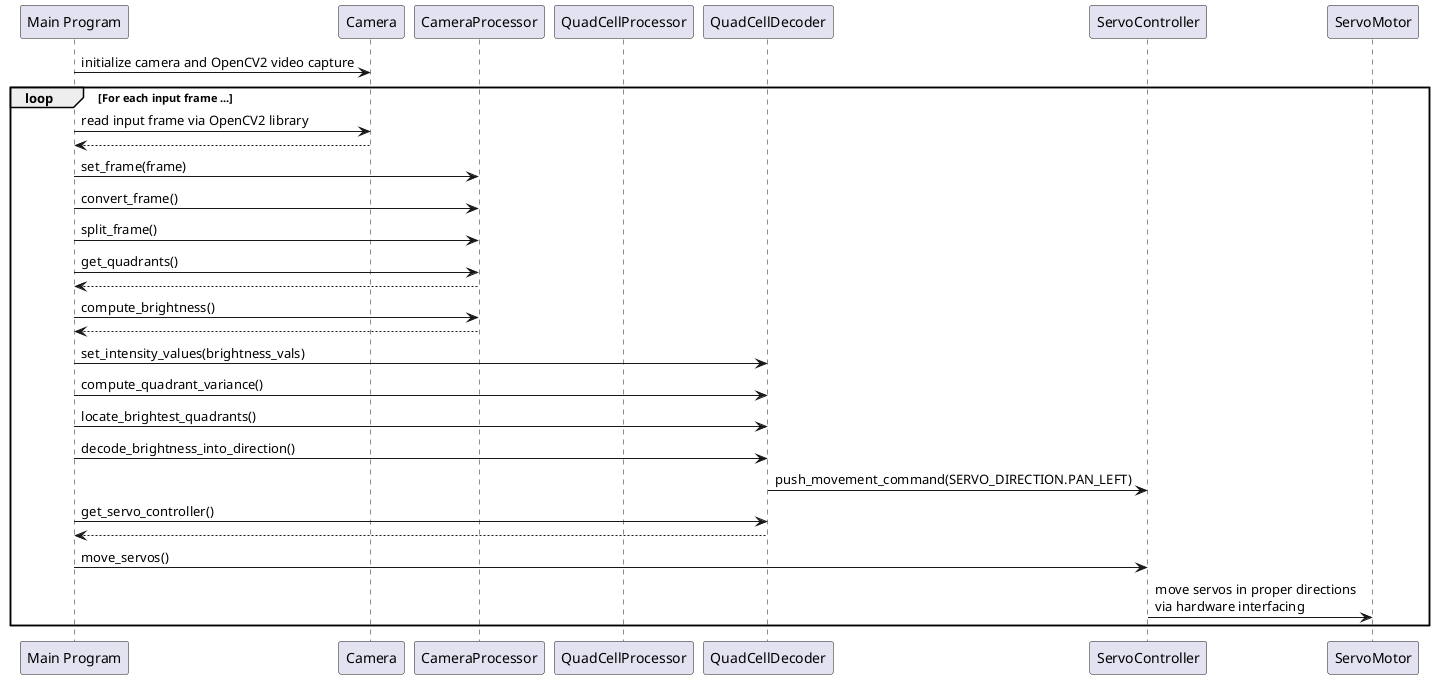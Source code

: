 @startuml SunTrackerSequenceDiagram

' Define participants
participant "Main Program" as mp
participant "Camera" as cam
' participant "Quad-Cell" as qc
participant "CameraProcessor" as cp
participant "QuadCellProcessor" as qcp
participant "QuadCellDecoder" as qcd
participant "ServoController" as sc
participant "ServoMotor" as sm

' Define relations and datapath
' alt Data collected via Pi camera
'     pc -> mp : collect current video frame
'     mp -> cp : set_current_frame(input_frame)
'     cp -> cp: split_frame()
'     cp -> cp: compute_average_intensities()
'     mp -> qcp : get_computed_values()
'     mp -> qcd : set_intensity_values(input_intensities)
' else Data collected via quad-cell sensor
'     mp -> qc : collect current voltage readings
'     mp -> qcp : set_current_voltages(input_voltages)
'     mp -> qcp : get_computed_values()
'     mp -> qcd : set_intensity_values(input_intensities)
'end

mp -> cam : initialize camera and OpenCV2 video capture
loop For each input frame ...
mp -> cam : read input frame via OpenCV2 library
cam --> mp
mp -> cp : set_frame(frame)
mp -> cp : convert_frame()
mp -> cp : split_frame()
mp -> cp : get_quadrants()
cp --> mp
mp -> cp : compute_brightness()
cp --> mp
mp -> qcd : set_intensity_values(brightness_vals)
mp -> qcd : compute_quadrant_variance()
mp -> qcd : locate_brightest_quadrants()
mp -> qcd : decode_brightness_into_direction()
qcd -> sc : push_movement_command(SERVO_DIRECTION.PAN_LEFT)
mp -> qcd : get_servo_controller()
qcd --> mp
mp -> sc : move_servos()
sc -> sm : move servos in proper directions\nvia hardware interfacing
end

@enduml